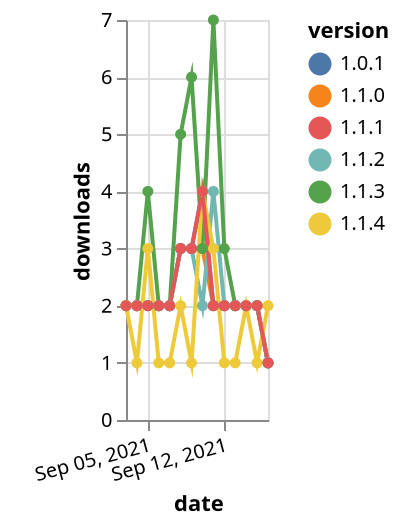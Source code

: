 {"$schema": "https://vega.github.io/schema/vega-lite/v5.json", "description": "A simple bar chart with embedded data.", "data": {"values": [{"date": "2021-09-03", "total": 2772, "delta": 2, "version": "1.1.0"}, {"date": "2021-09-04", "total": 2774, "delta": 2, "version": "1.1.0"}, {"date": "2021-09-05", "total": 2776, "delta": 2, "version": "1.1.0"}, {"date": "2021-09-06", "total": 2778, "delta": 2, "version": "1.1.0"}, {"date": "2021-09-07", "total": 2780, "delta": 2, "version": "1.1.0"}, {"date": "2021-09-08", "total": 2783, "delta": 3, "version": "1.1.0"}, {"date": "2021-09-09", "total": 2786, "delta": 3, "version": "1.1.0"}, {"date": "2021-09-10", "total": 2789, "delta": 3, "version": "1.1.0"}, {"date": "2021-09-11", "total": 2791, "delta": 2, "version": "1.1.0"}, {"date": "2021-09-12", "total": 2793, "delta": 2, "version": "1.1.0"}, {"date": "2021-09-13", "total": 2795, "delta": 2, "version": "1.1.0"}, {"date": "2021-09-14", "total": 2797, "delta": 2, "version": "1.1.0"}, {"date": "2021-09-15", "total": 2799, "delta": 2, "version": "1.1.0"}, {"date": "2021-09-16", "total": 2800, "delta": 1, "version": "1.1.0"}, {"date": "2021-09-03", "total": 6590, "delta": 2, "version": "1.1.3"}, {"date": "2021-09-04", "total": 6592, "delta": 2, "version": "1.1.3"}, {"date": "2021-09-05", "total": 6596, "delta": 4, "version": "1.1.3"}, {"date": "2021-09-06", "total": 6598, "delta": 2, "version": "1.1.3"}, {"date": "2021-09-07", "total": 6600, "delta": 2, "version": "1.1.3"}, {"date": "2021-09-08", "total": 6605, "delta": 5, "version": "1.1.3"}, {"date": "2021-09-09", "total": 6611, "delta": 6, "version": "1.1.3"}, {"date": "2021-09-10", "total": 6614, "delta": 3, "version": "1.1.3"}, {"date": "2021-09-11", "total": 6621, "delta": 7, "version": "1.1.3"}, {"date": "2021-09-12", "total": 6624, "delta": 3, "version": "1.1.3"}, {"date": "2021-09-13", "total": 6626, "delta": 2, "version": "1.1.3"}, {"date": "2021-09-14", "total": 6628, "delta": 2, "version": "1.1.3"}, {"date": "2021-09-15", "total": 6630, "delta": 2, "version": "1.1.3"}, {"date": "2021-09-16", "total": 6631, "delta": 1, "version": "1.1.3"}, {"date": "2021-09-03", "total": 2756, "delta": 2, "version": "1.0.1"}, {"date": "2021-09-04", "total": 2758, "delta": 2, "version": "1.0.1"}, {"date": "2021-09-05", "total": 2760, "delta": 2, "version": "1.0.1"}, {"date": "2021-09-06", "total": 2762, "delta": 2, "version": "1.0.1"}, {"date": "2021-09-07", "total": 2764, "delta": 2, "version": "1.0.1"}, {"date": "2021-09-08", "total": 2767, "delta": 3, "version": "1.0.1"}, {"date": "2021-09-09", "total": 2770, "delta": 3, "version": "1.0.1"}, {"date": "2021-09-10", "total": 2774, "delta": 4, "version": "1.0.1"}, {"date": "2021-09-11", "total": 2776, "delta": 2, "version": "1.0.1"}, {"date": "2021-09-12", "total": 2778, "delta": 2, "version": "1.0.1"}, {"date": "2021-09-13", "total": 2780, "delta": 2, "version": "1.0.1"}, {"date": "2021-09-14", "total": 2782, "delta": 2, "version": "1.0.1"}, {"date": "2021-09-15", "total": 2784, "delta": 2, "version": "1.0.1"}, {"date": "2021-09-16", "total": 2785, "delta": 1, "version": "1.0.1"}, {"date": "2021-09-03", "total": 2647, "delta": 2, "version": "1.1.2"}, {"date": "2021-09-04", "total": 2649, "delta": 2, "version": "1.1.2"}, {"date": "2021-09-05", "total": 2651, "delta": 2, "version": "1.1.2"}, {"date": "2021-09-06", "total": 2653, "delta": 2, "version": "1.1.2"}, {"date": "2021-09-07", "total": 2655, "delta": 2, "version": "1.1.2"}, {"date": "2021-09-08", "total": 2658, "delta": 3, "version": "1.1.2"}, {"date": "2021-09-09", "total": 2661, "delta": 3, "version": "1.1.2"}, {"date": "2021-09-10", "total": 2663, "delta": 2, "version": "1.1.2"}, {"date": "2021-09-11", "total": 2667, "delta": 4, "version": "1.1.2"}, {"date": "2021-09-12", "total": 2669, "delta": 2, "version": "1.1.2"}, {"date": "2021-09-13", "total": 2671, "delta": 2, "version": "1.1.2"}, {"date": "2021-09-14", "total": 2673, "delta": 2, "version": "1.1.2"}, {"date": "2021-09-15", "total": 2675, "delta": 2, "version": "1.1.2"}, {"date": "2021-09-16", "total": 2676, "delta": 1, "version": "1.1.2"}, {"date": "2021-09-03", "total": 1854, "delta": 2, "version": "1.1.4"}, {"date": "2021-09-04", "total": 1855, "delta": 1, "version": "1.1.4"}, {"date": "2021-09-05", "total": 1858, "delta": 3, "version": "1.1.4"}, {"date": "2021-09-06", "total": 1859, "delta": 1, "version": "1.1.4"}, {"date": "2021-09-07", "total": 1860, "delta": 1, "version": "1.1.4"}, {"date": "2021-09-08", "total": 1862, "delta": 2, "version": "1.1.4"}, {"date": "2021-09-09", "total": 1863, "delta": 1, "version": "1.1.4"}, {"date": "2021-09-10", "total": 1867, "delta": 4, "version": "1.1.4"}, {"date": "2021-09-11", "total": 1870, "delta": 3, "version": "1.1.4"}, {"date": "2021-09-12", "total": 1871, "delta": 1, "version": "1.1.4"}, {"date": "2021-09-13", "total": 1872, "delta": 1, "version": "1.1.4"}, {"date": "2021-09-14", "total": 1874, "delta": 2, "version": "1.1.4"}, {"date": "2021-09-15", "total": 1875, "delta": 1, "version": "1.1.4"}, {"date": "2021-09-16", "total": 1877, "delta": 2, "version": "1.1.4"}, {"date": "2021-09-03", "total": 3061, "delta": 2, "version": "1.1.1"}, {"date": "2021-09-04", "total": 3063, "delta": 2, "version": "1.1.1"}, {"date": "2021-09-05", "total": 3065, "delta": 2, "version": "1.1.1"}, {"date": "2021-09-06", "total": 3067, "delta": 2, "version": "1.1.1"}, {"date": "2021-09-07", "total": 3069, "delta": 2, "version": "1.1.1"}, {"date": "2021-09-08", "total": 3072, "delta": 3, "version": "1.1.1"}, {"date": "2021-09-09", "total": 3075, "delta": 3, "version": "1.1.1"}, {"date": "2021-09-10", "total": 3079, "delta": 4, "version": "1.1.1"}, {"date": "2021-09-11", "total": 3081, "delta": 2, "version": "1.1.1"}, {"date": "2021-09-12", "total": 3083, "delta": 2, "version": "1.1.1"}, {"date": "2021-09-13", "total": 3085, "delta": 2, "version": "1.1.1"}, {"date": "2021-09-14", "total": 3087, "delta": 2, "version": "1.1.1"}, {"date": "2021-09-15", "total": 3089, "delta": 2, "version": "1.1.1"}, {"date": "2021-09-16", "total": 3090, "delta": 1, "version": "1.1.1"}]}, "width": "container", "mark": {"type": "line", "point": {"filled": true}}, "encoding": {"x": {"field": "date", "type": "temporal", "timeUnit": "yearmonthdate", "title": "date", "axis": {"labelAngle": -15}}, "y": {"field": "delta", "type": "quantitative", "title": "downloads"}, "color": {"field": "version", "type": "nominal"}, "tooltip": {"field": "delta"}}}